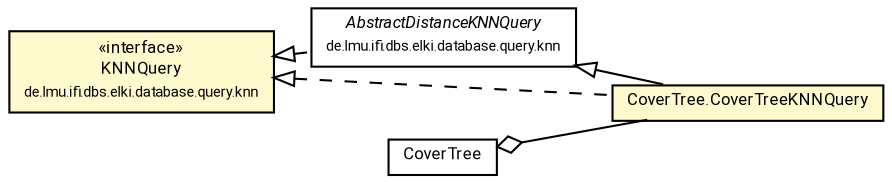 #!/usr/local/bin/dot
#
# Class diagram 
# Generated by UMLGraph version R5_7_2-60-g0e99a6 (http://www.spinellis.gr/umlgraph/)
#

digraph G {
	graph [fontnames="svg"]
	edge [fontname="Roboto",fontsize=7,labelfontname="Roboto",labelfontsize=7,color="black"];
	node [fontname="Roboto",fontcolor="black",fontsize=8,shape=plaintext,margin=0,width=0,height=0];
	nodesep=0.15;
	ranksep=0.25;
	rankdir=LR;
	// de.lmu.ifi.dbs.elki.database.query.knn.KNNQuery<O>
	c2929168 [label=<<table title="de.lmu.ifi.dbs.elki.database.query.knn.KNNQuery" border="0" cellborder="1" cellspacing="0" cellpadding="2" bgcolor="LemonChiffon" href="../../../../database/query/knn/KNNQuery.html" target="_parent">
		<tr><td><table border="0" cellspacing="0" cellpadding="1">
		<tr><td align="center" balign="center"> &#171;interface&#187; </td></tr>
		<tr><td align="center" balign="center"> <font face="Roboto">KNNQuery</font> </td></tr>
		<tr><td align="center" balign="center"> <font face="Roboto" point-size="7.0">de.lmu.ifi.dbs.elki.database.query.knn</font> </td></tr>
		</table></td></tr>
		</table>>, URL="../../../../database/query/knn/KNNQuery.html"];
	// de.lmu.ifi.dbs.elki.database.query.knn.AbstractDistanceKNNQuery<O>
	c2930237 [label=<<table title="de.lmu.ifi.dbs.elki.database.query.knn.AbstractDistanceKNNQuery" border="0" cellborder="1" cellspacing="0" cellpadding="2" href="../../../../database/query/knn/AbstractDistanceKNNQuery.html" target="_parent">
		<tr><td><table border="0" cellspacing="0" cellpadding="1">
		<tr><td align="center" balign="center"> <font face="Roboto"><i>AbstractDistanceKNNQuery</i></font> </td></tr>
		<tr><td align="center" balign="center"> <font face="Roboto" point-size="7.0">de.lmu.ifi.dbs.elki.database.query.knn</font> </td></tr>
		</table></td></tr>
		</table>>, URL="../../../../database/query/knn/AbstractDistanceKNNQuery.html"];
	// de.lmu.ifi.dbs.elki.index.tree.metrical.covertree.CoverTree<O>
	c2930672 [label=<<table title="de.lmu.ifi.dbs.elki.index.tree.metrical.covertree.CoverTree" border="0" cellborder="1" cellspacing="0" cellpadding="2" href="CoverTree.html" target="_parent">
		<tr><td><table border="0" cellspacing="0" cellpadding="1">
		<tr><td align="center" balign="center"> <font face="Roboto">CoverTree</font> </td></tr>
		</table></td></tr>
		</table>>, URL="CoverTree.html"];
	// de.lmu.ifi.dbs.elki.index.tree.metrical.covertree.CoverTree<O>.CoverTreeKNNQuery
	c2930675 [label=<<table title="de.lmu.ifi.dbs.elki.index.tree.metrical.covertree.CoverTree.CoverTreeKNNQuery" border="0" cellborder="1" cellspacing="0" cellpadding="2" bgcolor="lemonChiffon" href="CoverTree.CoverTreeKNNQuery.html" target="_parent">
		<tr><td><table border="0" cellspacing="0" cellpadding="1">
		<tr><td align="center" balign="center"> <font face="Roboto">CoverTree.CoverTreeKNNQuery</font> </td></tr>
		</table></td></tr>
		</table>>, URL="CoverTree.CoverTreeKNNQuery.html"];
	// de.lmu.ifi.dbs.elki.database.query.knn.AbstractDistanceKNNQuery<O> implements de.lmu.ifi.dbs.elki.database.query.knn.KNNQuery<O>
	c2929168 -> c2930237 [arrowtail=empty,style=dashed,dir=back,weight=9];
	// de.lmu.ifi.dbs.elki.index.tree.metrical.covertree.CoverTree<O> has de.lmu.ifi.dbs.elki.index.tree.metrical.covertree.CoverTree<O>.CoverTreeKNNQuery
	c2930672 -> c2930675 [arrowhead=none,arrowtail=ediamond,dir=back,weight=4];
	// de.lmu.ifi.dbs.elki.index.tree.metrical.covertree.CoverTree<O>.CoverTreeKNNQuery extends de.lmu.ifi.dbs.elki.database.query.knn.AbstractDistanceKNNQuery<O>
	c2930237 -> c2930675 [arrowtail=empty,dir=back,weight=10];
	// de.lmu.ifi.dbs.elki.index.tree.metrical.covertree.CoverTree<O>.CoverTreeKNNQuery implements de.lmu.ifi.dbs.elki.database.query.knn.KNNQuery<O>
	c2929168 -> c2930675 [arrowtail=empty,style=dashed,dir=back,weight=9];
}

